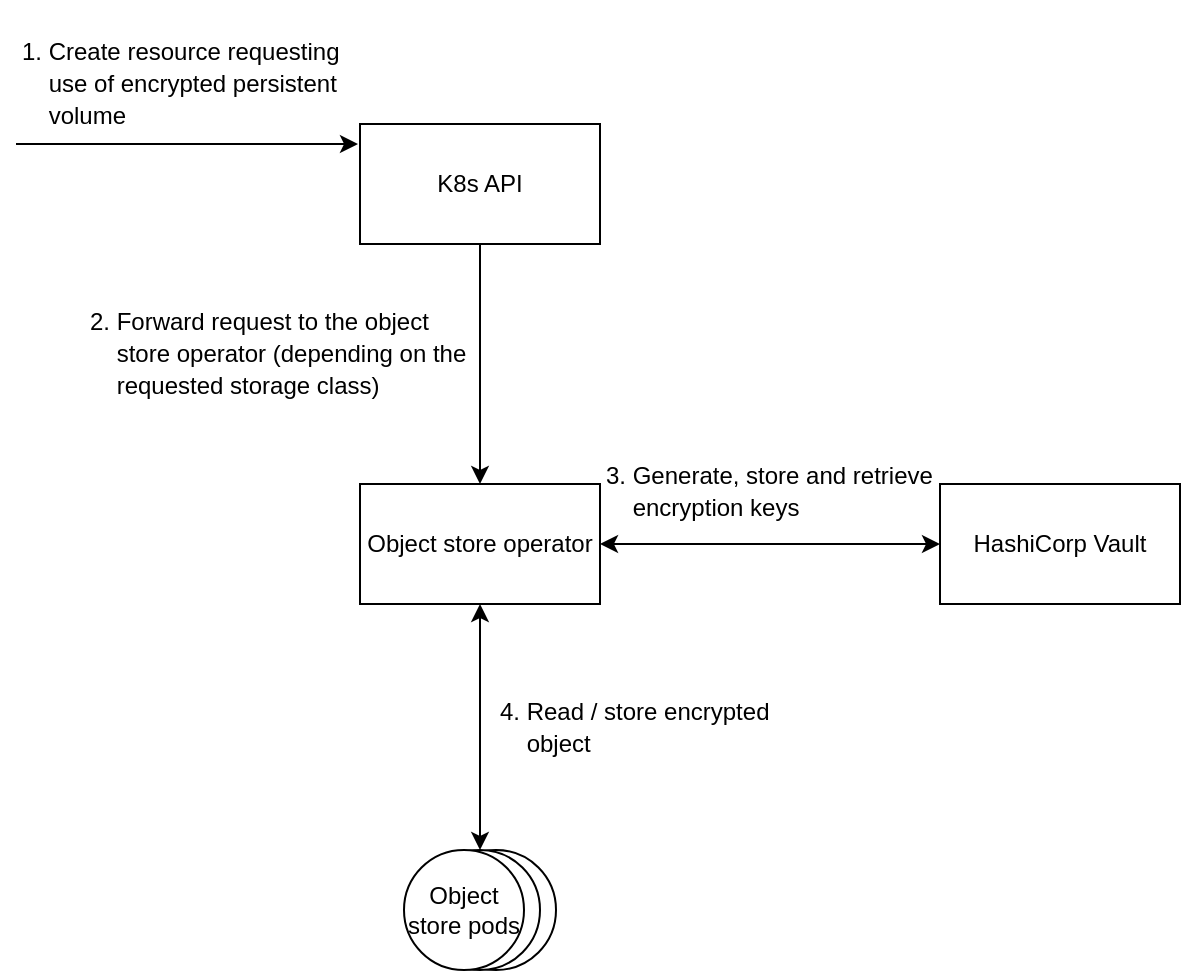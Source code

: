 <mxfile version="23.1.1" type="device">
  <diagram id="z2fywuhmsZZxHbe4xA-M" name="Page-1">
    <mxGraphModel dx="541" dy="795" grid="1" gridSize="10" guides="1" tooltips="1" connect="1" arrows="1" fold="1" page="1" pageScale="1" pageWidth="827" pageHeight="1169" math="0" shadow="0">
      <root>
        <mxCell id="0" />
        <mxCell id="1" parent="0" />
        <mxCell id="pp0-_kGOhsqNxKm0K_HM-11" value="" style="ellipse;whiteSpace=wrap;html=1;aspect=fixed;" vertex="1" parent="1">
          <mxGeometry x="238" y="440" width="60" height="60" as="geometry" />
        </mxCell>
        <mxCell id="pp0-_kGOhsqNxKm0K_HM-10" value="" style="ellipse;whiteSpace=wrap;html=1;aspect=fixed;" vertex="1" parent="1">
          <mxGeometry x="230" y="440" width="60" height="60" as="geometry" />
        </mxCell>
        <mxCell id="TMdRoOH4GbIq7_JRytAd-3" value="Object store operator" style="rounded=0;whiteSpace=wrap;html=1;" parent="1" vertex="1">
          <mxGeometry x="200" y="257" width="120" height="60" as="geometry" />
        </mxCell>
        <mxCell id="TMdRoOH4GbIq7_JRytAd-4" value="" style="endArrow=classic;html=1;entryX=0;entryY=0.25;entryDx=0;entryDy=0;rounded=0;" parent="1" edge="1">
          <mxGeometry width="50" height="50" relative="1" as="geometry">
            <mxPoint x="28" y="87" as="sourcePoint" />
            <mxPoint x="199" y="87" as="targetPoint" />
          </mxGeometry>
        </mxCell>
        <mxCell id="TMdRoOH4GbIq7_JRytAd-5" value="&lt;h1 style=&quot;line-height: 50%;&quot;&gt;&lt;span style=&quot;font-size: 12px; font-weight: 400;&quot;&gt;1. Create resource requesting&amp;nbsp; &amp;nbsp; &amp;nbsp; use of encrypted persistent&amp;nbsp; &amp;nbsp; &amp;nbsp; volume&lt;/span&gt;&lt;/h1&gt;" style="text;html=1;strokeColor=none;fillColor=none;spacing=5;spacingTop=-20;whiteSpace=wrap;overflow=hidden;rounded=0;" parent="1" vertex="1">
          <mxGeometry x="26" y="25" width="172" height="58" as="geometry" />
        </mxCell>
        <mxCell id="TMdRoOH4GbIq7_JRytAd-10" style="edgeStyle=orthogonalEdgeStyle;rounded=0;orthogonalLoop=1;jettySize=auto;html=1;exitX=0.5;exitY=1;exitDx=0;exitDy=0;entryX=0.5;entryY=0;entryDx=0;entryDy=0;" parent="1" source="TMdRoOH4GbIq7_JRytAd-9" target="TMdRoOH4GbIq7_JRytAd-3" edge="1">
          <mxGeometry relative="1" as="geometry">
            <mxPoint x="259" y="147" as="sourcePoint" />
            <mxPoint x="259" y="197" as="targetPoint" />
          </mxGeometry>
        </mxCell>
        <mxCell id="TMdRoOH4GbIq7_JRytAd-9" value="K8s API" style="rounded=0;whiteSpace=wrap;html=1;" parent="1" vertex="1">
          <mxGeometry x="200" y="77" width="120" height="60" as="geometry" />
        </mxCell>
        <mxCell id="TMdRoOH4GbIq7_JRytAd-15" value="&lt;h1 style=&quot;line-height: 50%;&quot;&gt;&lt;span style=&quot;font-size: 12px; font-weight: 400;&quot;&gt;2. Forward request to the object&amp;nbsp; &amp;nbsp; &amp;nbsp; &amp;nbsp; &amp;nbsp; &amp;nbsp; store operator (depending on the&amp;nbsp; &amp;nbsp; &amp;nbsp; &amp;nbsp; requested storage class)&lt;/span&gt;&lt;/h1&gt;" style="text;html=1;strokeColor=none;fillColor=none;spacing=5;spacingTop=-20;whiteSpace=wrap;overflow=hidden;rounded=0;" parent="1" vertex="1">
          <mxGeometry x="60" y="160" width="207" height="62" as="geometry" />
        </mxCell>
        <mxCell id="pp0-_kGOhsqNxKm0K_HM-1" value="HashiCorp Vault" style="rounded=0;whiteSpace=wrap;html=1;" vertex="1" parent="1">
          <mxGeometry x="490" y="257" width="120" height="60" as="geometry" />
        </mxCell>
        <mxCell id="pp0-_kGOhsqNxKm0K_HM-5" value="" style="endArrow=classic;startArrow=classic;html=1;rounded=0;exitX=1;exitY=0.5;exitDx=0;exitDy=0;entryX=0;entryY=0.5;entryDx=0;entryDy=0;" edge="1" parent="1" source="TMdRoOH4GbIq7_JRytAd-3" target="pp0-_kGOhsqNxKm0K_HM-1">
          <mxGeometry width="50" height="50" relative="1" as="geometry">
            <mxPoint x="330" y="300" as="sourcePoint" />
            <mxPoint x="430" y="440" as="targetPoint" />
          </mxGeometry>
        </mxCell>
        <mxCell id="pp0-_kGOhsqNxKm0K_HM-6" value="&lt;h1 style=&quot;line-height: 50%;&quot;&gt;&lt;span style=&quot;font-size: 12px; font-weight: 400;&quot;&gt;3. Generate, store and retrieve&amp;nbsp; &amp;nbsp; &amp;nbsp; encryption keys&lt;/span&gt;&lt;/h1&gt;" style="text;html=1;strokeColor=none;fillColor=none;spacing=5;spacingTop=-20;whiteSpace=wrap;overflow=hidden;rounded=0;" vertex="1" parent="1">
          <mxGeometry x="318" y="237" width="176" height="54" as="geometry" />
        </mxCell>
        <mxCell id="pp0-_kGOhsqNxKm0K_HM-7" value="" style="endArrow=classic;startArrow=classic;html=1;rounded=0;fontSize=12;entryX=0.5;entryY=1;entryDx=0;entryDy=0;exitX=0.5;exitY=0;exitDx=0;exitDy=0;" edge="1" parent="1" source="pp0-_kGOhsqNxKm0K_HM-10" target="TMdRoOH4GbIq7_JRytAd-3">
          <mxGeometry width="50" height="50" relative="1" as="geometry">
            <mxPoint x="320" y="420" as="sourcePoint" />
            <mxPoint x="330" y="460" as="targetPoint" />
          </mxGeometry>
        </mxCell>
        <mxCell id="pp0-_kGOhsqNxKm0K_HM-9" value="Object store pods" style="ellipse;whiteSpace=wrap;html=1;aspect=fixed;" vertex="1" parent="1">
          <mxGeometry x="222" y="440" width="60" height="60" as="geometry" />
        </mxCell>
        <mxCell id="pp0-_kGOhsqNxKm0K_HM-12" value="&lt;h1 style=&quot;line-height: 50%;&quot;&gt;&lt;span style=&quot;font-size: 12px; font-weight: 400;&quot;&gt;4. Read / store encrypted&amp;nbsp; &amp;nbsp; &amp;nbsp; &amp;nbsp; &amp;nbsp; &amp;nbsp; &amp;nbsp; object&lt;/span&gt;&lt;/h1&gt;" style="text;html=1;strokeColor=none;fillColor=none;spacing=5;spacingTop=-20;whiteSpace=wrap;overflow=hidden;rounded=0;" vertex="1" parent="1">
          <mxGeometry x="265" y="355" width="176" height="54" as="geometry" />
        </mxCell>
      </root>
    </mxGraphModel>
  </diagram>
</mxfile>
